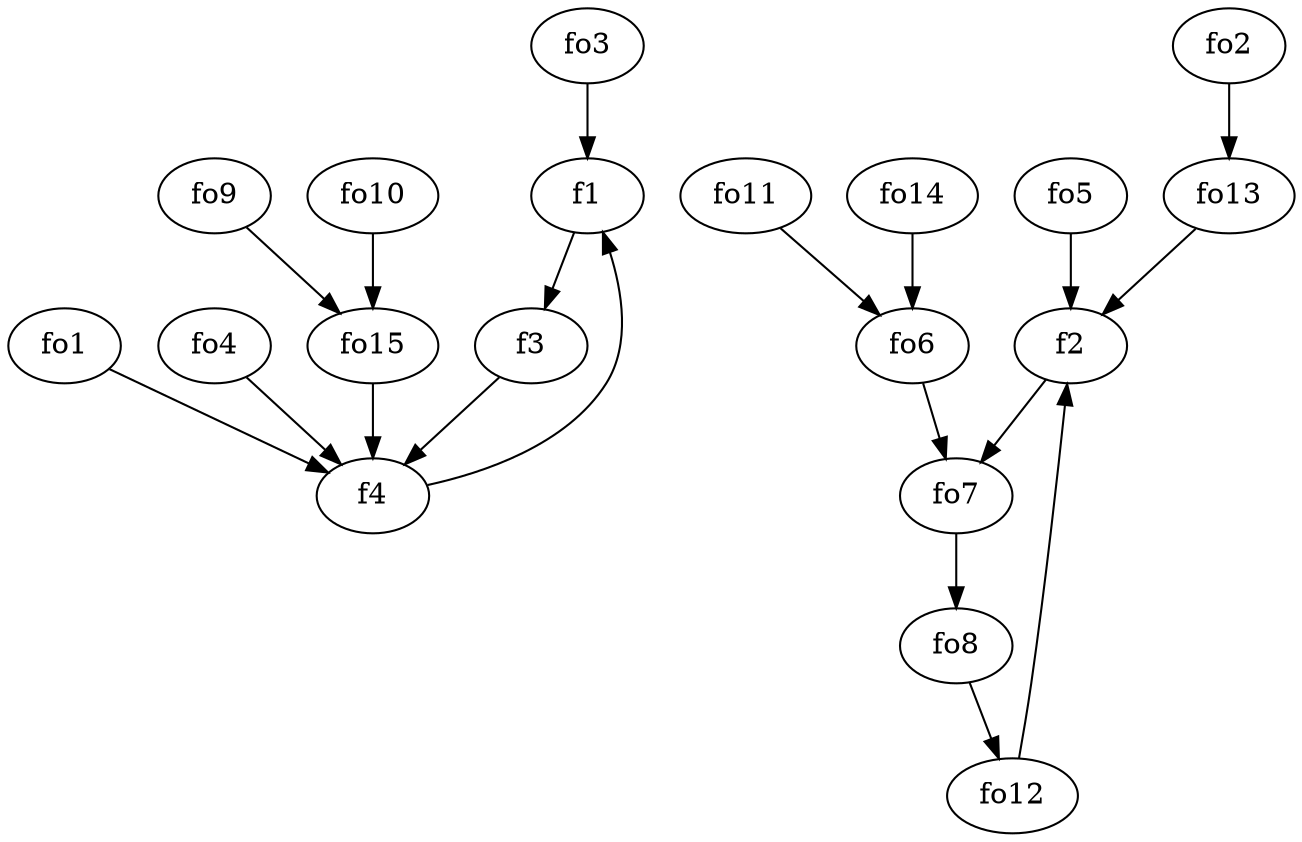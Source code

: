 strict digraph  {
f1;
f2;
f3;
f4;
fo1;
fo2;
fo3;
fo4;
fo5;
fo6;
fo7;
fo8;
fo9;
fo10;
fo11;
fo12;
fo13;
fo14;
fo15;
f1 -> f3  [weight=2];
f2 -> fo7  [weight=2];
f3 -> f4  [weight=2];
f4 -> f1  [weight=2];
fo1 -> f4  [weight=2];
fo2 -> fo13  [weight=2];
fo3 -> f1  [weight=2];
fo4 -> f4  [weight=2];
fo5 -> f2  [weight=2];
fo6 -> fo7  [weight=2];
fo7 -> fo8  [weight=2];
fo8 -> fo12  [weight=2];
fo9 -> fo15  [weight=2];
fo10 -> fo15  [weight=2];
fo11 -> fo6  [weight=2];
fo12 -> f2  [weight=2];
fo13 -> f2  [weight=2];
fo14 -> fo6  [weight=2];
fo15 -> f4  [weight=2];
}
